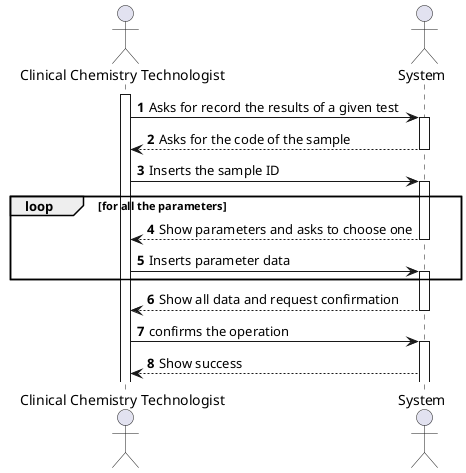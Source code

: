 @startuml
autonumber
actor "Clinical Chemistry Technologist" as cct
actor "System" as SYS
activate cct
cct -> SYS: Asks for record the results of a given test
activate SYS
SYS --> cct: Asks for the code of the sample
deactivate SYS
cct -> SYS: Inserts the sample ID
activate SYS
loop for all the parameters
    SYS --> cct: Show parameters and asks to choose one
    deactivate SYS
    cct -> SYS: Inserts parameter data
    activate SYS
end

SYS --> cct: Show all data and request confirmation
deactivate SYS
cct -> SYS: confirms the operation
activate SYS
SYS --> cct: Show success

@enduml